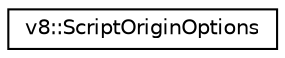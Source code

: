 digraph "Graphical Class Hierarchy"
{
  edge [fontname="Helvetica",fontsize="10",labelfontname="Helvetica",labelfontsize="10"];
  node [fontname="Helvetica",fontsize="10",shape=record];
  rankdir="LR";
  Node1 [label="v8::ScriptOriginOptions",height=0.2,width=0.4,color="black", fillcolor="white", style="filled",URL="$classv8_1_1ScriptOriginOptions.html"];
}
